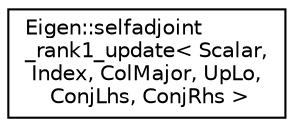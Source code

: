 digraph "Graphical Class Hierarchy"
{
  edge [fontname="Helvetica",fontsize="10",labelfontname="Helvetica",labelfontsize="10"];
  node [fontname="Helvetica",fontsize="10",shape=record];
  rankdir="LR";
  Node1 [label="Eigen::selfadjoint\l_rank1_update\< Scalar,\l Index, ColMajor, UpLo,\l ConjLhs, ConjRhs \>",height=0.2,width=0.4,color="black", fillcolor="white", style="filled",URL="$struct_eigen_1_1selfadjoint__rank1__update_3_01_scalar_00_01_index_00_01_col_major_00_01_up_lo_0985162e7429113fdcd7a3950b8d00f1e.html"];
}
